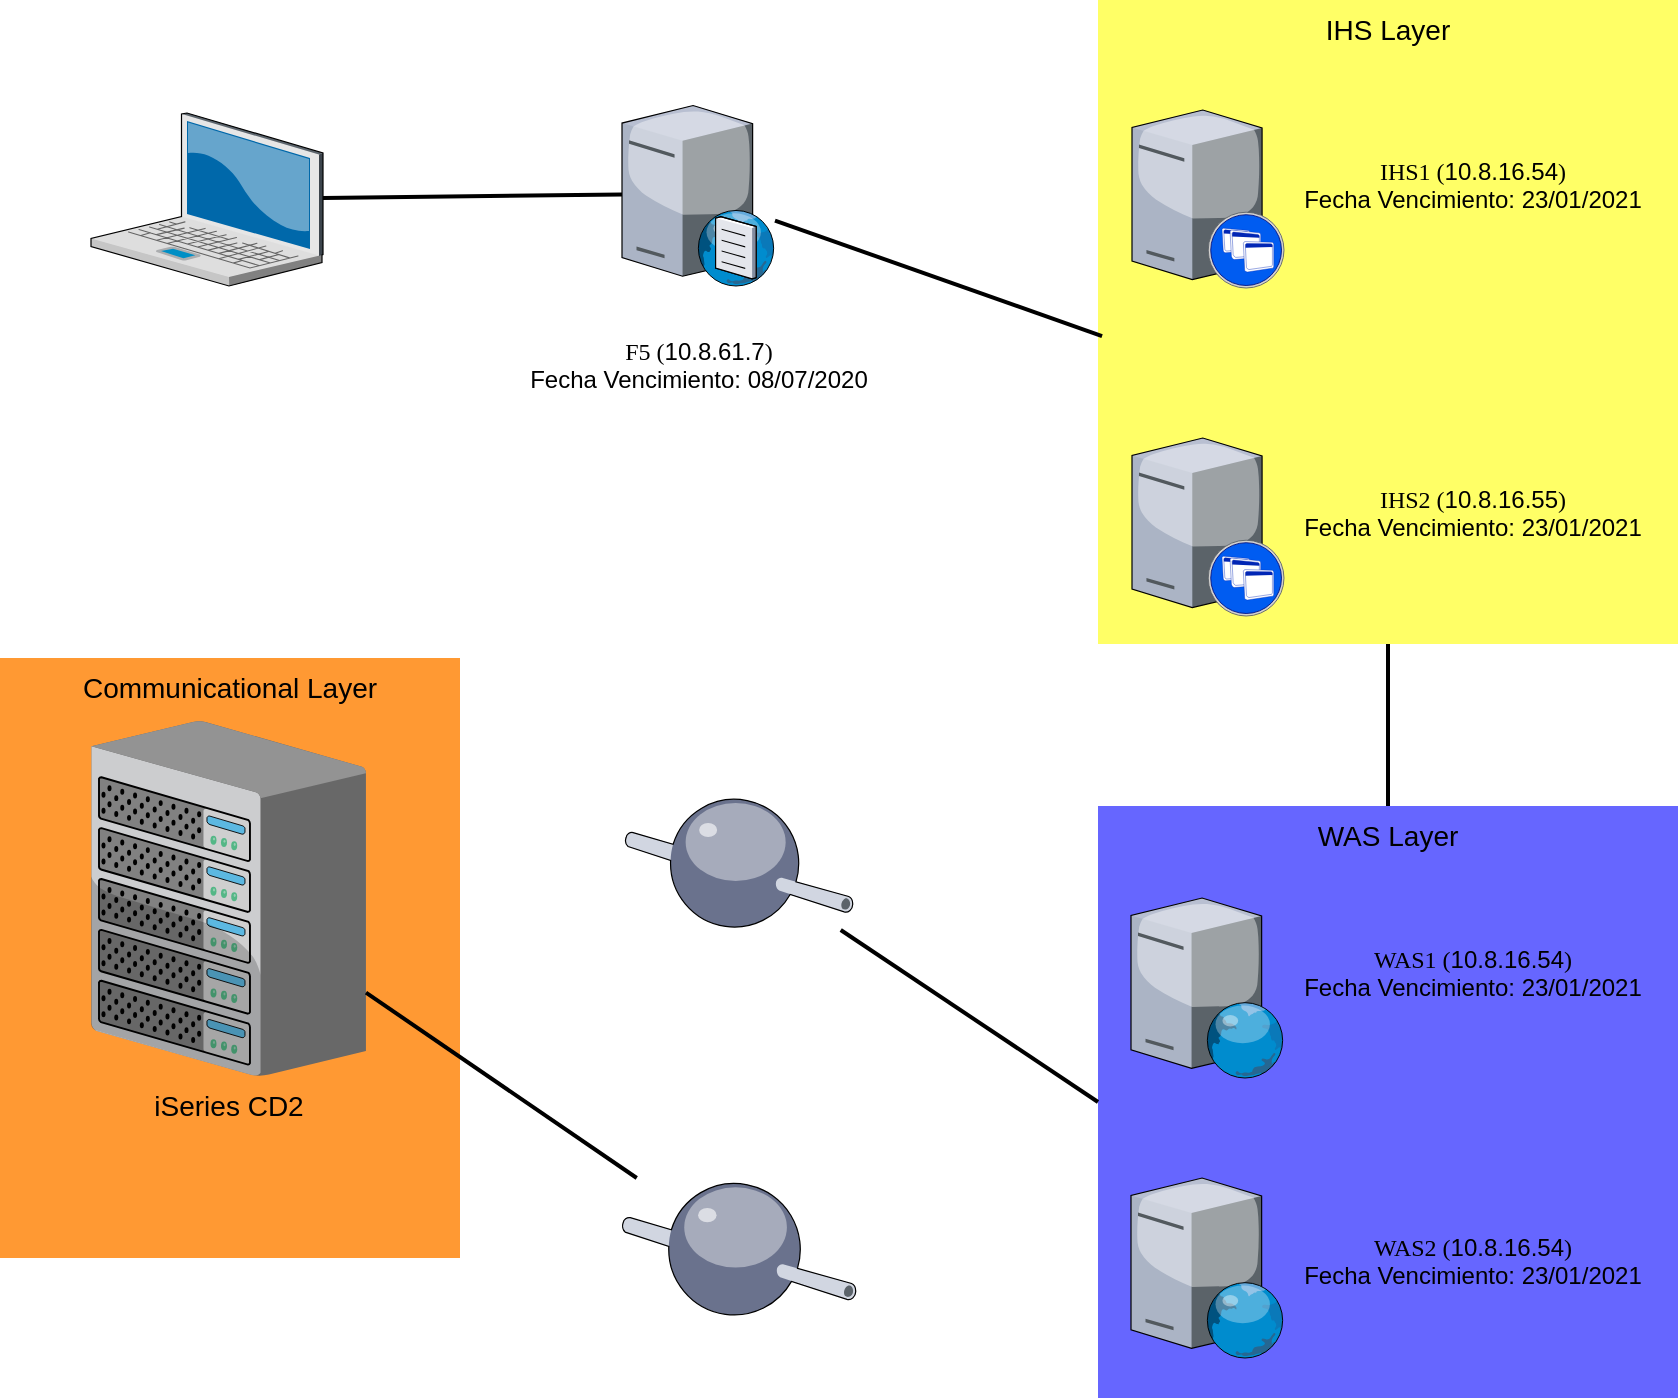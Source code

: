 <mxfile version="10.6.7" type="github"><diagram name="Page-1" id="e3a06f82-3646-2815-327d-82caf3d4e204"><mxGraphModel dx="1080" dy="484" grid="1" gridSize="10" guides="1" tooltips="1" connect="1" arrows="1" fold="1" page="1" pageScale="1.5" pageWidth="1169" pageHeight="826" background="none" math="0" shadow="0"><root><mxCell id="0" style=";html=1;"/><mxCell id="1" style=";html=1;" parent="0"/><mxCell id="UGuhCJuKFUc0XKI-UT0f-1" value="Communicational Layer&lt;br&gt;" style="whiteSpace=wrap;html=1;fillColor=#FF9933;fontSize=14;strokeColor=none;verticalAlign=top;" vertex="1" parent="1"><mxGeometry x="71" y="430" width="230" height="300" as="geometry"/></mxCell><mxCell id="CNe0xP8BEubPnk2KXXH0-17" value="WAS Layer&lt;br&gt;" style="whiteSpace=wrap;html=1;fillColor=#6666FF;fontSize=14;strokeColor=none;verticalAlign=top;" parent="1" vertex="1"><mxGeometry x="620" y="504" width="290" height="296" as="geometry"/></mxCell><mxCell id="6a7d8f32e03d9370-59" value="IHS Layer&lt;br&gt;" style="whiteSpace=wrap;html=1;fillColor=#FFFF66;fontSize=14;strokeColor=none;verticalAlign=top;" parent="1" vertex="1"><mxGeometry x="620" y="101" width="290" height="322" as="geometry"/></mxCell><mxCell id="6a7d8f32e03d9370-36" style="edgeStyle=none;rounded=0;html=1;startSize=10;endSize=10;jettySize=auto;orthogonalLoop=1;fontSize=14;endArrow=none;endFill=0;strokeWidth=2;" parent="1" source="6a7d8f32e03d9370-1" target="CNe0xP8BEubPnk2KXXH0-12" edge="1"><mxGeometry relative="1" as="geometry"><mxPoint x="382" y="200.544" as="targetPoint"/></mxGeometry></mxCell><mxCell id="6a7d8f32e03d9370-1" value="" style="verticalLabelPosition=bottom;aspect=fixed;html=1;verticalAlign=top;strokeColor=none;shape=mxgraph.citrix.laptop_2;fillColor=#66B2FF;gradientColor=#0066CC;fontSize=14;" parent="1" vertex="1"><mxGeometry x="116.5" y="157.5" width="116" height="86.5" as="geometry"/></mxCell><mxCell id="6a7d8f32e03d9370-11" value="" style="verticalLabelPosition=bottom;aspect=fixed;html=1;verticalAlign=top;strokeColor=none;shape=mxgraph.citrix.xenapp_server;fillColor=#66B2FF;gradientColor=#0066CC;fontSize=14;" parent="1" vertex="1"><mxGeometry x="637.0" y="320" width="76" height="89" as="geometry"/></mxCell><mxCell id="6a7d8f32e03d9370-12" value="" style="verticalLabelPosition=bottom;aspect=fixed;html=1;verticalAlign=top;strokeColor=none;shape=mxgraph.citrix.xenapp_server;fillColor=#66B2FF;gradientColor=#0066CC;fontSize=14;" parent="1" vertex="1"><mxGeometry x="637.0" y="156" width="76" height="89" as="geometry"/></mxCell><mxCell id="6a7d8f32e03d9370-16" value="iSeries CD2&lt;br&gt;&lt;br&gt;" style="verticalLabelPosition=bottom;aspect=fixed;html=1;verticalAlign=top;strokeColor=none;shape=mxgraph.citrix.chassis;fillColor=#66B2FF;gradientColor=#0066CC;fontSize=14;" parent="1" vertex="1"><mxGeometry x="116.5" y="461.5" width="137.5" height="177.5" as="geometry"/></mxCell><mxCell id="CNe0xP8BEubPnk2KXXH0-1" value="&lt;font face=&quot;Georgia&quot;&gt;F5 (&lt;/font&gt;&lt;span&gt;10.8.61.7&lt;/span&gt;&lt;font face=&quot;Georgia&quot;&gt;)&lt;br&gt;&lt;/font&gt;&lt;span&gt;Fecha Vencimiento: 08/07/2020&lt;/span&gt;&lt;br&gt;&lt;br&gt;" style="text;html=1;strokeColor=none;fillColor=none;align=center;verticalAlign=middle;whiteSpace=wrap;rounded=0;" parent="1" vertex="1"><mxGeometry x="327.5" y="262" width="185" height="58" as="geometry"/></mxCell><mxCell id="CNe0xP8BEubPnk2KXXH0-7" style="edgeStyle=none;rounded=0;html=1;startSize=10;endSize=10;jettySize=auto;orthogonalLoop=1;fontSize=14;endArrow=none;endFill=0;strokeWidth=2;entryX=0.007;entryY=0.522;entryDx=0;entryDy=0;entryPerimeter=0;" parent="1" source="CNe0xP8BEubPnk2KXXH0-12" target="6a7d8f32e03d9370-59" edge="1"><mxGeometry relative="1" as="geometry"><mxPoint x="460" y="200" as="sourcePoint"/><mxPoint x="619" y="198" as="targetPoint"/></mxGeometry></mxCell><mxCell id="CNe0xP8BEubPnk2KXXH0-8" value="&lt;font face=&quot;Georgia&quot;&gt;IHS2 (&lt;/font&gt;&lt;span&gt;10.8.16.55&lt;/span&gt;&lt;font face=&quot;Georgia&quot;&gt;)&lt;br&gt;&lt;/font&gt;&lt;span&gt;Fecha Vencimiento:&amp;nbsp;&lt;/span&gt;&lt;span title=&quot;23/01/2021&quot;&gt;23/01/2021&lt;/span&gt;&lt;br&gt;&lt;br&gt;" style="text;html=1;strokeColor=none;fillColor=none;align=center;verticalAlign=middle;whiteSpace=wrap;rounded=0;" parent="1" vertex="1"><mxGeometry x="715" y="335.5" width="185" height="58" as="geometry"/></mxCell><mxCell id="CNe0xP8BEubPnk2KXXH0-9" value="&lt;font face=&quot;Georgia&quot;&gt;IHS1 (&lt;/font&gt;10.8.16.54&lt;font face=&quot;Georgia&quot;&gt;)&lt;br&gt;&lt;/font&gt;&lt;span&gt;Fecha Vencimiento:&amp;nbsp;&lt;/span&gt;&lt;span title=&quot;23/01/2021&quot;&gt;23/01/2021&lt;/span&gt;&lt;br&gt;&lt;br&gt;" style="text;html=1;strokeColor=none;fillColor=none;align=center;verticalAlign=middle;whiteSpace=wrap;rounded=0;" parent="1" vertex="1"><mxGeometry x="715" y="171.5" width="185" height="58" as="geometry"/></mxCell><mxCell id="CNe0xP8BEubPnk2KXXH0-12" value="" style="verticalLabelPosition=bottom;aspect=fixed;html=1;verticalAlign=top;strokeColor=none;align=center;outlineConnect=0;shape=mxgraph.citrix.dns_server;" parent="1" vertex="1"><mxGeometry x="382" y="151.5" width="76.5" height="92.5" as="geometry"/></mxCell><mxCell id="CNe0xP8BEubPnk2KXXH0-15" value="" style="verticalLabelPosition=bottom;aspect=fixed;html=1;verticalAlign=top;strokeColor=none;align=center;outlineConnect=0;shape=mxgraph.citrix.web_server;" parent="1" vertex="1"><mxGeometry x="636.5" y="690" width="76.5" height="90" as="geometry"/></mxCell><mxCell id="CNe0xP8BEubPnk2KXXH0-16" value="" style="verticalLabelPosition=bottom;aspect=fixed;html=1;verticalAlign=top;strokeColor=none;align=center;outlineConnect=0;shape=mxgraph.citrix.web_server;" parent="1" vertex="1"><mxGeometry x="636.5" y="550" width="76.5" height="90" as="geometry"/></mxCell><mxCell id="CNe0xP8BEubPnk2KXXH0-18" value="&lt;font face=&quot;Georgia&quot;&gt;WAS1 (&lt;/font&gt;10.8.16.54&lt;font face=&quot;Georgia&quot;&gt;)&lt;br&gt;&lt;/font&gt;&lt;span&gt;Fecha Vencimiento:&amp;nbsp;&lt;/span&gt;&lt;span title=&quot;23/01/2021&quot;&gt;23/01/2021&lt;/span&gt;&lt;br&gt;&lt;br&gt;" style="text;html=1;strokeColor=none;fillColor=none;align=center;verticalAlign=middle;whiteSpace=wrap;rounded=0;" parent="1" vertex="1"><mxGeometry x="715" y="566" width="185" height="58" as="geometry"/></mxCell><mxCell id="CNe0xP8BEubPnk2KXXH0-19" value="&lt;font face=&quot;Georgia&quot;&gt;WAS2 (&lt;/font&gt;10.8.16.54&lt;font face=&quot;Georgia&quot;&gt;)&lt;br&gt;&lt;/font&gt;&lt;span&gt;Fecha Vencimiento:&amp;nbsp;&lt;/span&gt;&lt;span title=&quot;23/01/2021&quot;&gt;23/01/2021&lt;/span&gt;&lt;br&gt;&lt;br&gt;" style="text;html=1;strokeColor=none;fillColor=none;align=center;verticalAlign=middle;whiteSpace=wrap;rounded=0;" parent="1" vertex="1"><mxGeometry x="715" y="710" width="185" height="58" as="geometry"/></mxCell><mxCell id="CNe0xP8BEubPnk2KXXH0-20" style="edgeStyle=none;rounded=0;html=1;startSize=10;endSize=10;jettySize=auto;orthogonalLoop=1;fontSize=14;endArrow=none;endFill=0;strokeWidth=2;entryX=0.5;entryY=0;entryDx=0;entryDy=0;exitX=0.5;exitY=1;exitDx=0;exitDy=0;" parent="1" source="6a7d8f32e03d9370-59" target="CNe0xP8BEubPnk2KXXH0-17" edge="1"><mxGeometry relative="1" as="geometry"><mxPoint x="911" y="278" as="sourcePoint"/><mxPoint x="1082.5" y="507.5" as="targetPoint"/></mxGeometry></mxCell><mxCell id="CNe0xP8BEubPnk2KXXH0-23" value="" style="verticalLabelPosition=bottom;aspect=fixed;html=1;verticalAlign=top;strokeColor=none;align=center;outlineConnect=0;shape=mxgraph.citrix.middleware;fillColor=#FFFF66;" parent="1" vertex="1"><mxGeometry x="383.5" y="498" width="114" height="68" as="geometry"/></mxCell><mxCell id="CNe0xP8BEubPnk2KXXH0-24" style="edgeStyle=none;rounded=0;html=1;startSize=10;endSize=10;jettySize=auto;orthogonalLoop=1;fontSize=14;endArrow=none;endFill=0;strokeWidth=2;entryX=0;entryY=0.5;entryDx=0;entryDy=0;" parent="1" source="CNe0xP8BEubPnk2KXXH0-23" target="CNe0xP8BEubPnk2KXXH0-17" edge="1"><mxGeometry relative="1" as="geometry"><mxPoint x="468.5" y="221.258" as="sourcePoint"/><mxPoint x="632" y="279" as="targetPoint"/><Array as="points"/></mxGeometry></mxCell><mxCell id="CNe0xP8BEubPnk2KXXH0-25" value="" style="verticalLabelPosition=bottom;aspect=fixed;html=1;verticalAlign=top;strokeColor=none;align=center;outlineConnect=0;shape=mxgraph.citrix.middleware;fillColor=#FFFF66;" parent="1" vertex="1"><mxGeometry x="382" y="690" width="117" height="70" as="geometry"/></mxCell><mxCell id="CNe0xP8BEubPnk2KXXH0-26" style="edgeStyle=none;rounded=0;html=1;startSize=10;endSize=10;jettySize=auto;orthogonalLoop=1;fontSize=14;endArrow=none;endFill=0;strokeWidth=2;" parent="1" source="6a7d8f32e03d9370-16" target="CNe0xP8BEubPnk2KXXH0-25" edge="1"><mxGeometry relative="1" as="geometry"><mxPoint x="373" y="523.401" as="sourcePoint"/><mxPoint x="630" y="674" as="targetPoint"/><Array as="points"/></mxGeometry></mxCell></root></mxGraphModel></diagram><diagram id="FgyxJXaUiBbJaNT24FNl" name="Page-2"><mxGraphModel dx="1080" dy="484" grid="1" gridSize="10" guides="1" tooltips="1" connect="1" arrows="1" fold="1" page="1" pageScale="1" pageWidth="827" pageHeight="1169" math="0" shadow="0"><root><mxCell id="e0sFzIKtMw_jxKbmF8B8-0"/><mxCell id="e0sFzIKtMw_jxKbmF8B8-1" parent="e0sFzIKtMw_jxKbmF8B8-0"/><mxCell id="R1vUWtwM-PXDhW5MOCZl-0" value="WAS Layer&lt;br&gt;" style="whiteSpace=wrap;html=1;fillColor=#6666FF;fontSize=14;strokeColor=none;verticalAlign=top;" vertex="1" parent="e0sFzIKtMw_jxKbmF8B8-1"><mxGeometry x="268" y="356" width="290" height="296" as="geometry"/></mxCell><mxCell id="jwZDYSXsvzB-70zivpJt-0" value="" style="verticalLabelPosition=bottom;aspect=fixed;html=1;verticalAlign=top;strokeColor=none;align=center;outlineConnect=0;shape=mxgraph.citrix.web_server;" vertex="1" parent="e0sFzIKtMw_jxKbmF8B8-1"><mxGeometry x="375" y="440" width="76.5" height="90" as="geometry"/></mxCell><mxCell id="numgqjSvbOCI1cTjBA-k-0" value="&lt;font face=&quot;Georgia&quot;&gt;WAS1 (&lt;/font&gt;10.8.16.54&lt;font face=&quot;Georgia&quot;&gt;)&lt;br&gt;&lt;/font&gt;&lt;span&gt;Fecha Vencimiento:&amp;nbsp;&lt;/span&gt;&lt;span title=&quot;23/01/2021&quot;&gt;23/01/2021&lt;/span&gt;&lt;br&gt;&lt;br&gt;" style="text;html=1;strokeColor=none;fillColor=none;align=center;verticalAlign=middle;whiteSpace=wrap;rounded=0;" vertex="1" parent="e0sFzIKtMw_jxKbmF8B8-1"><mxGeometry x="320.5" y="555" width="185" height="58" as="geometry"/></mxCell></root></mxGraphModel></diagram></mxfile>